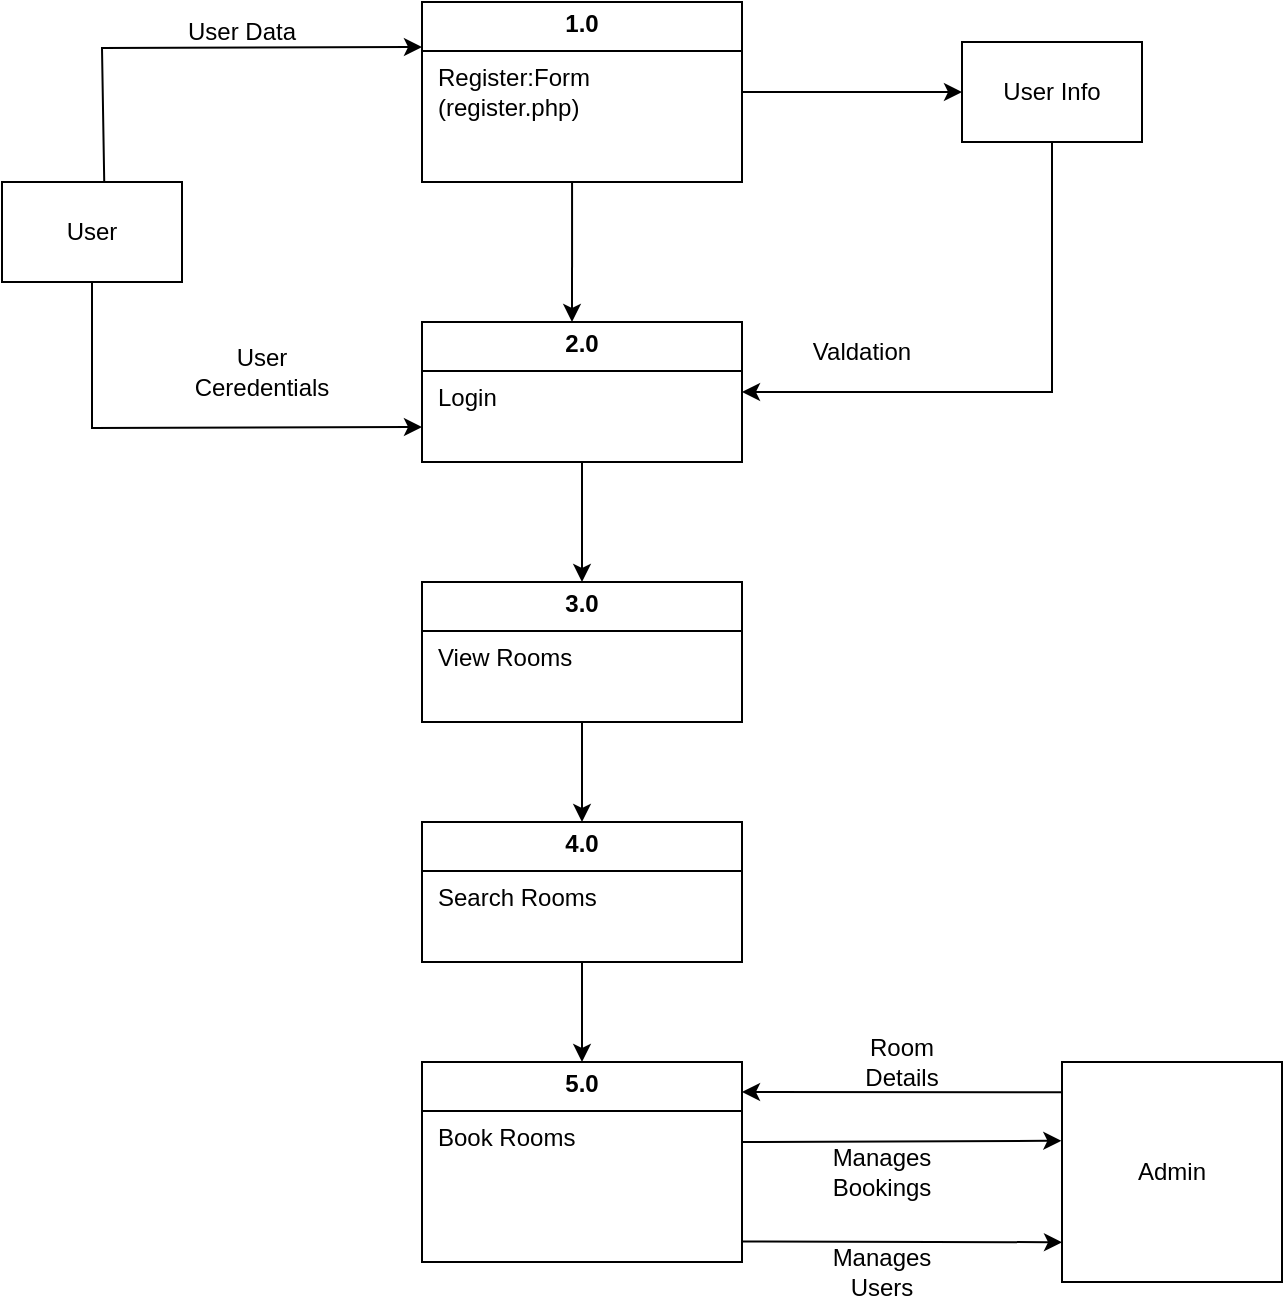 <mxfile version="24.8.4">
  <diagram name="Page-1" id="iZ6YkgYSgAIPaj2VebMg">
    <mxGraphModel dx="607" dy="272" grid="1" gridSize="10" guides="1" tooltips="1" connect="1" arrows="1" fold="1" page="1" pageScale="1" pageWidth="827" pageHeight="1169" math="0" shadow="0">
      <root>
        <mxCell id="0" />
        <mxCell id="1" parent="0" />
        <mxCell id="A7GoeLx9B2mRI4Yj65S--9" value="&lt;p style=&quot;margin: 4px 0px 0px; text-align: center;&quot;&gt;&lt;b style=&quot;&quot;&gt;1.0&lt;/b&gt;&lt;/p&gt;&lt;hr size=&quot;1&quot; style=&quot;border-style:solid;&quot;&gt;&lt;p style=&quot;margin:0px;margin-left:8px;&quot;&gt;Register:Form&lt;/p&gt;&lt;p style=&quot;margin:0px;margin-left:8px;&quot;&gt;(register.php)&lt;/p&gt;" style="verticalAlign=top;align=left;overflow=fill;html=1;whiteSpace=wrap;" vertex="1" parent="1">
          <mxGeometry x="360" y="40" width="160" height="90" as="geometry" />
        </mxCell>
        <mxCell id="A7GoeLx9B2mRI4Yj65S--11" value="&lt;p style=&quot;margin: 4px 0px 0px; text-align: center;&quot;&gt;&lt;b style=&quot;&quot;&gt;2.0&lt;/b&gt;&lt;/p&gt;&lt;hr size=&quot;1&quot; style=&quot;border-style:solid;&quot;&gt;&lt;p style=&quot;margin:0px;margin-left:8px;&quot;&gt;Login&lt;/p&gt;" style="verticalAlign=top;align=left;overflow=fill;html=1;whiteSpace=wrap;" vertex="1" parent="1">
          <mxGeometry x="360" y="200" width="160" height="70" as="geometry" />
        </mxCell>
        <mxCell id="A7GoeLx9B2mRI4Yj65S--12" value="&lt;p style=&quot;margin: 4px 0px 0px; text-align: center;&quot;&gt;&lt;b&gt;3.0&lt;/b&gt;&lt;/p&gt;&lt;hr size=&quot;1&quot; style=&quot;border-style:solid;&quot;&gt;&lt;p style=&quot;margin:0px;margin-left:8px;&quot;&gt;View Rooms&lt;/p&gt;" style="verticalAlign=top;align=left;overflow=fill;html=1;whiteSpace=wrap;" vertex="1" parent="1">
          <mxGeometry x="360" y="330" width="160" height="70" as="geometry" />
        </mxCell>
        <mxCell id="A7GoeLx9B2mRI4Yj65S--13" value="&lt;p style=&quot;margin: 4px 0px 0px; text-align: center;&quot;&gt;&lt;b style=&quot;&quot;&gt;4.0&lt;/b&gt;&lt;/p&gt;&lt;hr size=&quot;1&quot; style=&quot;border-style:solid;&quot;&gt;&lt;p style=&quot;margin:0px;margin-left:8px;&quot;&gt;Search Rooms&lt;/p&gt;" style="verticalAlign=top;align=left;overflow=fill;html=1;whiteSpace=wrap;" vertex="1" parent="1">
          <mxGeometry x="360" y="450" width="160" height="70" as="geometry" />
        </mxCell>
        <mxCell id="A7GoeLx9B2mRI4Yj65S--14" value="&lt;p style=&quot;margin: 4px 0px 0px; text-align: center;&quot;&gt;&lt;b style=&quot;&quot;&gt;5.0&lt;/b&gt;&lt;/p&gt;&lt;hr size=&quot;1&quot; style=&quot;border-style:solid;&quot;&gt;&lt;p style=&quot;margin:0px;margin-left:8px;&quot;&gt;Book Rooms&lt;/p&gt;" style="verticalAlign=top;align=left;overflow=fill;html=1;whiteSpace=wrap;" vertex="1" parent="1">
          <mxGeometry x="360" y="570" width="160" height="100" as="geometry" />
        </mxCell>
        <mxCell id="A7GoeLx9B2mRI4Yj65S--15" value="User" style="html=1;whiteSpace=wrap;" vertex="1" parent="1">
          <mxGeometry x="150" y="130" width="90" height="50" as="geometry" />
        </mxCell>
        <mxCell id="A7GoeLx9B2mRI4Yj65S--17" value="User Info" style="html=1;whiteSpace=wrap;" vertex="1" parent="1">
          <mxGeometry x="630" y="60" width="90" height="50" as="geometry" />
        </mxCell>
        <mxCell id="A7GoeLx9B2mRI4Yj65S--18" value="Admin" style="html=1;whiteSpace=wrap;" vertex="1" parent="1">
          <mxGeometry x="680" y="570" width="110" height="110" as="geometry" />
        </mxCell>
        <mxCell id="A7GoeLx9B2mRI4Yj65S--30" value="User Data" style="text;html=1;align=center;verticalAlign=middle;whiteSpace=wrap;rounded=0;" vertex="1" parent="1">
          <mxGeometry x="240" y="40" width="60" height="30" as="geometry" />
        </mxCell>
        <mxCell id="A7GoeLx9B2mRI4Yj65S--33" value="User Ceredentials" style="text;html=1;align=center;verticalAlign=middle;whiteSpace=wrap;rounded=0;" vertex="1" parent="1">
          <mxGeometry x="250" y="210" width="60" height="30" as="geometry" />
        </mxCell>
        <mxCell id="A7GoeLx9B2mRI4Yj65S--36" value="Valdation" style="text;html=1;align=center;verticalAlign=middle;whiteSpace=wrap;rounded=0;" vertex="1" parent="1">
          <mxGeometry x="550" y="200" width="60" height="30" as="geometry" />
        </mxCell>
        <mxCell id="A7GoeLx9B2mRI4Yj65S--37" value="Room Details" style="text;html=1;align=center;verticalAlign=middle;whiteSpace=wrap;rounded=0;" vertex="1" parent="1">
          <mxGeometry x="570" y="555" width="60" height="30" as="geometry" />
        </mxCell>
        <mxCell id="A7GoeLx9B2mRI4Yj65S--38" value="" style="endArrow=classic;html=1;rounded=0;exitX=-0.002;exitY=0.138;exitDx=0;exitDy=0;exitPerimeter=0;" edge="1" parent="1" source="A7GoeLx9B2mRI4Yj65S--18">
          <mxGeometry width="50" height="50" relative="1" as="geometry">
            <mxPoint x="390" y="750" as="sourcePoint" />
            <mxPoint x="520" y="585" as="targetPoint" />
          </mxGeometry>
        </mxCell>
        <mxCell id="A7GoeLx9B2mRI4Yj65S--39" value="" style="endArrow=classic;html=1;rounded=0;entryX=-0.003;entryY=0.358;entryDx=0;entryDy=0;entryPerimeter=0;" edge="1" parent="1" target="A7GoeLx9B2mRI4Yj65S--18">
          <mxGeometry width="50" height="50" relative="1" as="geometry">
            <mxPoint x="520" y="610" as="sourcePoint" />
            <mxPoint x="678.57" y="610.12" as="targetPoint" />
          </mxGeometry>
        </mxCell>
        <mxCell id="A7GoeLx9B2mRI4Yj65S--40" value="Manages Bookings" style="text;html=1;align=center;verticalAlign=middle;whiteSpace=wrap;rounded=0;" vertex="1" parent="1">
          <mxGeometry x="560" y="610" width="60" height="30" as="geometry" />
        </mxCell>
        <mxCell id="A7GoeLx9B2mRI4Yj65S--41" value="Manages Users" style="text;html=1;align=center;verticalAlign=middle;whiteSpace=wrap;rounded=0;" vertex="1" parent="1">
          <mxGeometry x="560" y="660" width="60" height="30" as="geometry" />
        </mxCell>
        <mxCell id="A7GoeLx9B2mRI4Yj65S--43" value="" style="endArrow=classic;html=1;rounded=0;entryX=-0.013;entryY=0.592;entryDx=0;entryDy=0;entryPerimeter=0;exitX=0.997;exitY=0.897;exitDx=0;exitDy=0;exitPerimeter=0;" edge="1" parent="1" source="A7GoeLx9B2mRI4Yj65S--14">
          <mxGeometry width="50" height="50" relative="1" as="geometry">
            <mxPoint x="521.43" y="660" as="sourcePoint" />
            <mxPoint x="680.0" y="660.12" as="targetPoint" />
          </mxGeometry>
        </mxCell>
        <mxCell id="A7GoeLx9B2mRI4Yj65S--44" value="" style="endArrow=classic;html=1;rounded=0;entryX=0;entryY=0.25;entryDx=0;entryDy=0;exitX=0.568;exitY=0.001;exitDx=0;exitDy=0;exitPerimeter=0;" edge="1" parent="1" source="A7GoeLx9B2mRI4Yj65S--15" target="A7GoeLx9B2mRI4Yj65S--9">
          <mxGeometry width="50" height="50" relative="1" as="geometry">
            <mxPoint x="202" y="133" as="sourcePoint" />
            <mxPoint x="310" y="110" as="targetPoint" />
            <Array as="points">
              <mxPoint x="200" y="63" />
            </Array>
          </mxGeometry>
        </mxCell>
        <mxCell id="A7GoeLx9B2mRI4Yj65S--45" value="" style="endArrow=classic;html=1;rounded=0;entryX=1;entryY=0.5;entryDx=0;entryDy=0;exitX=0.5;exitY=1;exitDx=0;exitDy=0;" edge="1" parent="1" source="A7GoeLx9B2mRI4Yj65S--17" target="A7GoeLx9B2mRI4Yj65S--11">
          <mxGeometry width="50" height="50" relative="1" as="geometry">
            <mxPoint x="210" y="150" as="sourcePoint" />
            <mxPoint x="370" y="73" as="targetPoint" />
            <Array as="points">
              <mxPoint x="675" y="235" />
            </Array>
          </mxGeometry>
        </mxCell>
        <mxCell id="A7GoeLx9B2mRI4Yj65S--46" value="" style="endArrow=classic;html=1;rounded=0;exitX=1;exitY=0.5;exitDx=0;exitDy=0;entryX=0;entryY=0.5;entryDx=0;entryDy=0;" edge="1" parent="1" source="A7GoeLx9B2mRI4Yj65S--9" target="A7GoeLx9B2mRI4Yj65S--17">
          <mxGeometry width="50" height="50" relative="1" as="geometry">
            <mxPoint x="530" y="150" as="sourcePoint" />
            <mxPoint x="580" y="100" as="targetPoint" />
          </mxGeometry>
        </mxCell>
        <mxCell id="A7GoeLx9B2mRI4Yj65S--47" value="" style="endArrow=classic;html=1;rounded=0;exitX=0.5;exitY=1;exitDx=0;exitDy=0;entryX=0;entryY=0.75;entryDx=0;entryDy=0;" edge="1" parent="1" source="A7GoeLx9B2mRI4Yj65S--15" target="A7GoeLx9B2mRI4Yj65S--11">
          <mxGeometry width="50" height="50" relative="1" as="geometry">
            <mxPoint x="530" y="95" as="sourcePoint" />
            <mxPoint x="640" y="95" as="targetPoint" />
            <Array as="points">
              <mxPoint x="195" y="253" />
            </Array>
          </mxGeometry>
        </mxCell>
        <mxCell id="A7GoeLx9B2mRI4Yj65S--48" value="" style="endArrow=classic;html=1;rounded=0;exitX=0.469;exitY=1;exitDx=0;exitDy=0;exitPerimeter=0;" edge="1" parent="1" source="A7GoeLx9B2mRI4Yj65S--9">
          <mxGeometry width="50" height="50" relative="1" as="geometry">
            <mxPoint x="420" y="240" as="sourcePoint" />
            <mxPoint x="435" y="200" as="targetPoint" />
          </mxGeometry>
        </mxCell>
        <mxCell id="A7GoeLx9B2mRI4Yj65S--49" value="" style="endArrow=classic;html=1;rounded=0;" edge="1" parent="1" target="A7GoeLx9B2mRI4Yj65S--12">
          <mxGeometry width="50" height="50" relative="1" as="geometry">
            <mxPoint x="440" y="270" as="sourcePoint" />
            <mxPoint x="445" y="210" as="targetPoint" />
          </mxGeometry>
        </mxCell>
        <mxCell id="A7GoeLx9B2mRI4Yj65S--50" value="" style="endArrow=classic;html=1;rounded=0;" edge="1" parent="1">
          <mxGeometry width="50" height="50" relative="1" as="geometry">
            <mxPoint x="440" y="400" as="sourcePoint" />
            <mxPoint x="440" y="450" as="targetPoint" />
          </mxGeometry>
        </mxCell>
        <mxCell id="A7GoeLx9B2mRI4Yj65S--51" value="" style="endArrow=classic;html=1;rounded=0;entryX=0.5;entryY=0;entryDx=0;entryDy=0;exitX=0.5;exitY=1;exitDx=0;exitDy=0;" edge="1" parent="1" source="A7GoeLx9B2mRI4Yj65S--13" target="A7GoeLx9B2mRI4Yj65S--14">
          <mxGeometry width="50" height="50" relative="1" as="geometry">
            <mxPoint x="450" y="410" as="sourcePoint" />
            <mxPoint x="450" y="460" as="targetPoint" />
          </mxGeometry>
        </mxCell>
      </root>
    </mxGraphModel>
  </diagram>
</mxfile>
